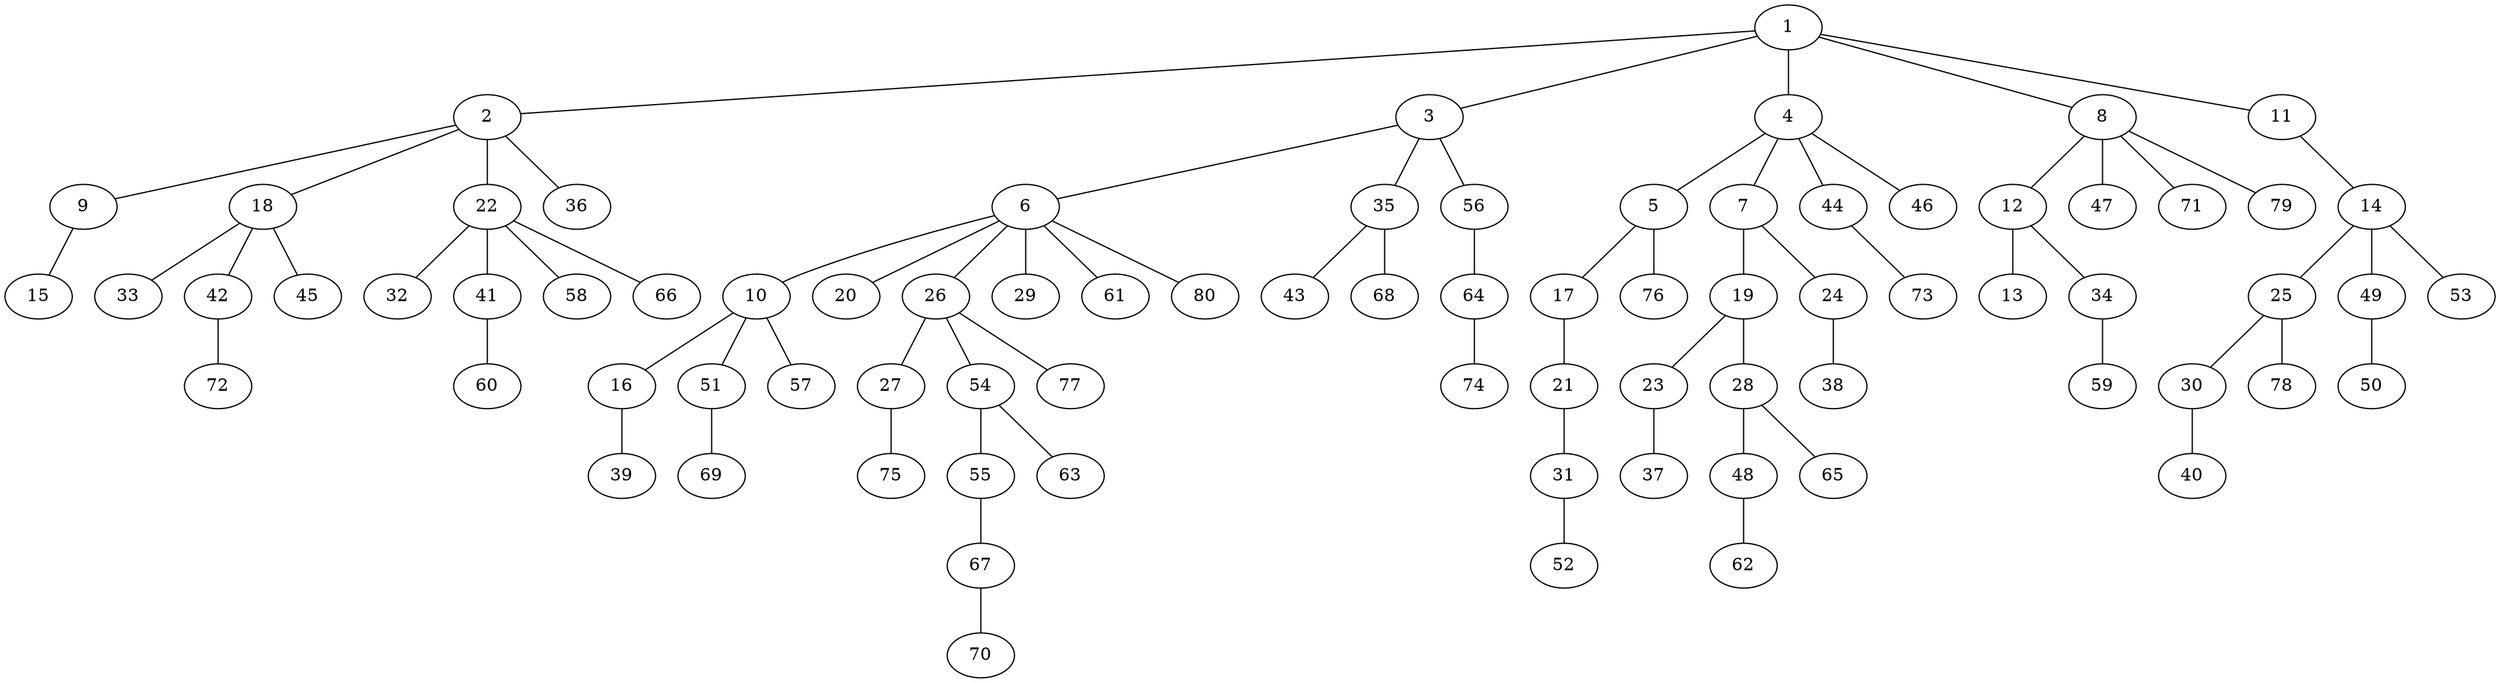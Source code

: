 graph graphname {1--2
1--3
1--4
1--8
1--11
2--9
2--18
2--22
2--36
3--6
3--35
3--56
4--5
4--7
4--44
4--46
5--17
5--76
6--10
6--20
6--26
6--29
6--61
6--80
7--19
7--24
8--12
8--47
8--71
8--79
9--15
10--16
10--51
10--57
11--14
12--13
12--34
14--25
14--49
14--53
16--39
17--21
18--33
18--42
18--45
19--23
19--28
21--31
22--32
22--41
22--58
22--66
23--37
24--38
25--30
25--78
26--27
26--54
26--77
27--75
28--48
28--65
30--40
31--52
34--59
35--43
35--68
41--60
42--72
44--73
48--62
49--50
51--69
54--55
54--63
55--67
56--64
64--74
67--70
}